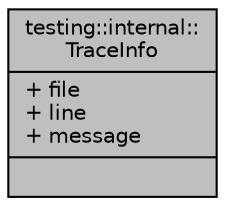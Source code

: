 digraph "testing::internal::TraceInfo"
{
  edge [fontname="Helvetica",fontsize="10",labelfontname="Helvetica",labelfontsize="10"];
  node [fontname="Helvetica",fontsize="10",shape=record];
  Node1 [label="{testing::internal::\lTraceInfo\n|+ file\l+ line\l+ message\l|}",height=0.2,width=0.4,color="black", fillcolor="grey75", style="filled", fontcolor="black"];
}
